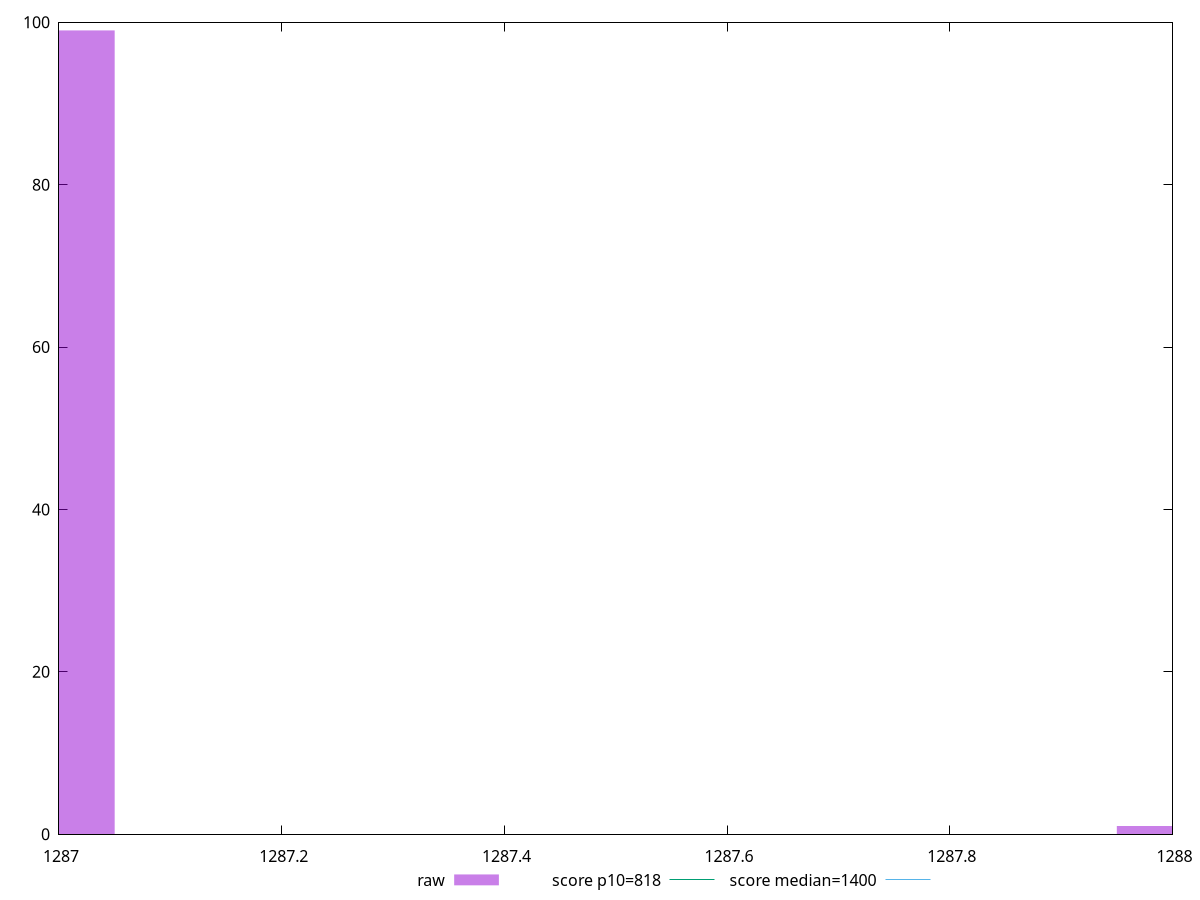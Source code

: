 reset

$raw <<EOF
1288 1
1287 99
EOF

set key outside below
set boxwidth 0.1
set xrange [1287:1288]
set yrange [0:100]
set trange [0:100]
set style fill transparent solid 0.5 noborder

set parametric
set terminal svg size 640, 490 enhanced background rgb 'white'
set output "reports/report_00033_2021-03-01T14-23-16.841Z/dom-size/samples/astro/raw/histogram.svg"

plot $raw title "raw" with boxes, \
     818,t title "score p10=818", \
     1400,t title "score median=1400"

reset
